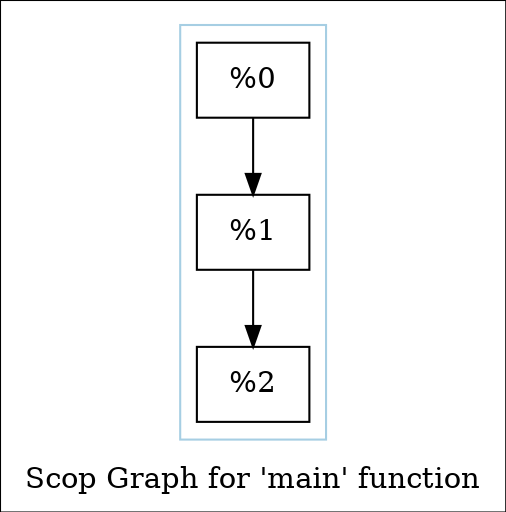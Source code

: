 digraph "Scop Graph for 'main' function" {
	label="Scop Graph for 'main' function";

	Node0x55918014cec0 [shape=record,label="{%0}"];
	Node0x55918014cec0 -> Node0x5591808e6b10;
	Node0x5591808e6b10 [shape=record,label="{%1}"];
	Node0x5591808e6b10 -> Node0x559180311fd0;
	Node0x559180311fd0 [shape=record,label="{%2}"];
	colorscheme = "paired12"
        subgraph cluster_0x55918089a750 {
          label = "";
          style = solid;
          color = 1
          Node0x55918014cec0;
          Node0x5591808e6b10;
          Node0x559180311fd0;
        }
}

